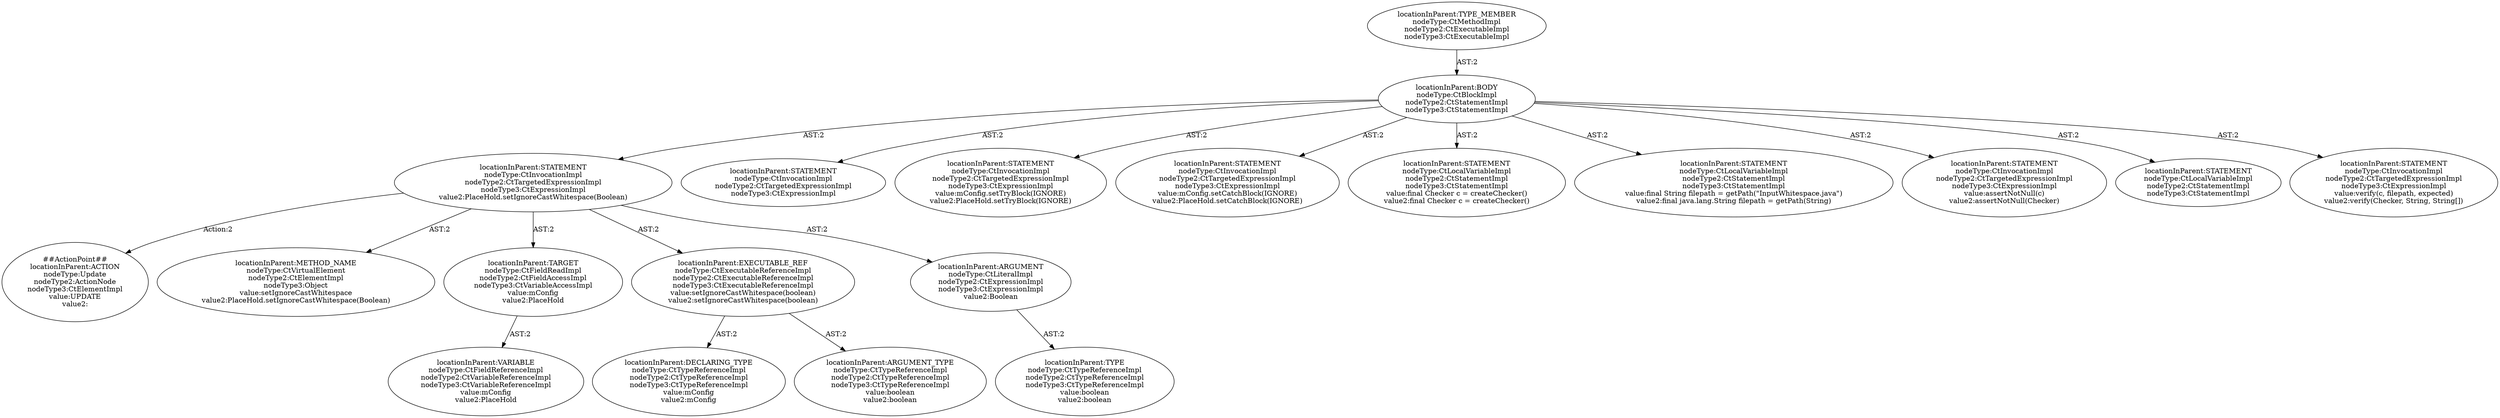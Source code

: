 digraph "Pattern" {
0 [label="##ActionPoint##
locationInParent:ACTION
nodeType:Update
nodeType2:ActionNode
nodeType3:CtElementImpl
value:UPDATE
value2:" shape=ellipse]
1 [label="locationInParent:STATEMENT
nodeType:CtInvocationImpl
nodeType2:CtTargetedExpressionImpl
nodeType3:CtExpressionImpl
value2:PlaceHold.setIgnoreCastWhitespace(Boolean)" shape=ellipse]
2 [label="locationInParent:BODY
nodeType:CtBlockImpl
nodeType2:CtStatementImpl
nodeType3:CtStatementImpl" shape=ellipse]
3 [label="locationInParent:TYPE_MEMBER
nodeType:CtMethodImpl
nodeType2:CtExecutableImpl
nodeType3:CtExecutableImpl" shape=ellipse]
4 [label="locationInParent:STATEMENT
nodeType:CtInvocationImpl
nodeType2:CtTargetedExpressionImpl
nodeType3:CtExpressionImpl" shape=ellipse]
5 [label="locationInParent:STATEMENT
nodeType:CtInvocationImpl
nodeType2:CtTargetedExpressionImpl
nodeType3:CtExpressionImpl
value:mConfig.setTryBlock(IGNORE)
value2:PlaceHold.setTryBlock(IGNORE)" shape=ellipse]
6 [label="locationInParent:STATEMENT
nodeType:CtInvocationImpl
nodeType2:CtTargetedExpressionImpl
nodeType3:CtExpressionImpl
value:mConfig.setCatchBlock(IGNORE)
value2:PlaceHold.setCatchBlock(IGNORE)" shape=ellipse]
7 [label="locationInParent:STATEMENT
nodeType:CtLocalVariableImpl
nodeType2:CtStatementImpl
nodeType3:CtStatementImpl
value:final Checker c = createChecker()
value2:final Checker c = createChecker()" shape=ellipse]
8 [label="locationInParent:STATEMENT
nodeType:CtLocalVariableImpl
nodeType2:CtStatementImpl
nodeType3:CtStatementImpl
value:final String filepath = getPath(\"InputWhitespace.java\")
value2:final java.lang.String filepath = getPath(String)" shape=ellipse]
9 [label="locationInParent:STATEMENT
nodeType:CtInvocationImpl
nodeType2:CtTargetedExpressionImpl
nodeType3:CtExpressionImpl
value:assertNotNull(c)
value2:assertNotNull(Checker)" shape=ellipse]
10 [label="locationInParent:STATEMENT
nodeType:CtLocalVariableImpl
nodeType2:CtStatementImpl
nodeType3:CtStatementImpl" shape=ellipse]
11 [label="locationInParent:STATEMENT
nodeType:CtInvocationImpl
nodeType2:CtTargetedExpressionImpl
nodeType3:CtExpressionImpl
value:verify(c, filepath, expected)
value2:verify(Checker, String, String[])" shape=ellipse]
12 [label="locationInParent:METHOD_NAME
nodeType:CtVirtualElement
nodeType2:CtElementImpl
nodeType3:Object
value:setIgnoreCastWhitespace
value2:PlaceHold.setIgnoreCastWhitespace(Boolean)" shape=ellipse]
13 [label="locationInParent:TARGET
nodeType:CtFieldReadImpl
nodeType2:CtFieldAccessImpl
nodeType3:CtVariableAccessImpl
value:mConfig
value2:PlaceHold" shape=ellipse]
14 [label="locationInParent:VARIABLE
nodeType:CtFieldReferenceImpl
nodeType2:CtVariableReferenceImpl
nodeType3:CtVariableReferenceImpl
value:mConfig
value2:PlaceHold" shape=ellipse]
15 [label="locationInParent:EXECUTABLE_REF
nodeType:CtExecutableReferenceImpl
nodeType2:CtExecutableReferenceImpl
nodeType3:CtExecutableReferenceImpl
value:setIgnoreCastWhitespace(boolean)
value2:setIgnoreCastWhitespace(boolean)" shape=ellipse]
16 [label="locationInParent:DECLARING_TYPE
nodeType:CtTypeReferenceImpl
nodeType2:CtTypeReferenceImpl
nodeType3:CtTypeReferenceImpl
value:mConfig
value2:mConfig" shape=ellipse]
17 [label="locationInParent:ARGUMENT_TYPE
nodeType:CtTypeReferenceImpl
nodeType2:CtTypeReferenceImpl
nodeType3:CtTypeReferenceImpl
value:boolean
value2:boolean" shape=ellipse]
18 [label="locationInParent:ARGUMENT
nodeType:CtLiteralImpl
nodeType2:CtExpressionImpl
nodeType3:CtExpressionImpl
value2:Boolean" shape=ellipse]
19 [label="locationInParent:TYPE
nodeType:CtTypeReferenceImpl
nodeType2:CtTypeReferenceImpl
nodeType3:CtTypeReferenceImpl
value:boolean
value2:boolean" shape=ellipse]
1 -> 0 [label="Action:2"];
1 -> 12 [label="AST:2"];
1 -> 13 [label="AST:2"];
1 -> 15 [label="AST:2"];
1 -> 18 [label="AST:2"];
2 -> 1 [label="AST:2"];
2 -> 4 [label="AST:2"];
2 -> 5 [label="AST:2"];
2 -> 6 [label="AST:2"];
2 -> 7 [label="AST:2"];
2 -> 8 [label="AST:2"];
2 -> 9 [label="AST:2"];
2 -> 10 [label="AST:2"];
2 -> 11 [label="AST:2"];
3 -> 2 [label="AST:2"];
13 -> 14 [label="AST:2"];
15 -> 16 [label="AST:2"];
15 -> 17 [label="AST:2"];
18 -> 19 [label="AST:2"];
}